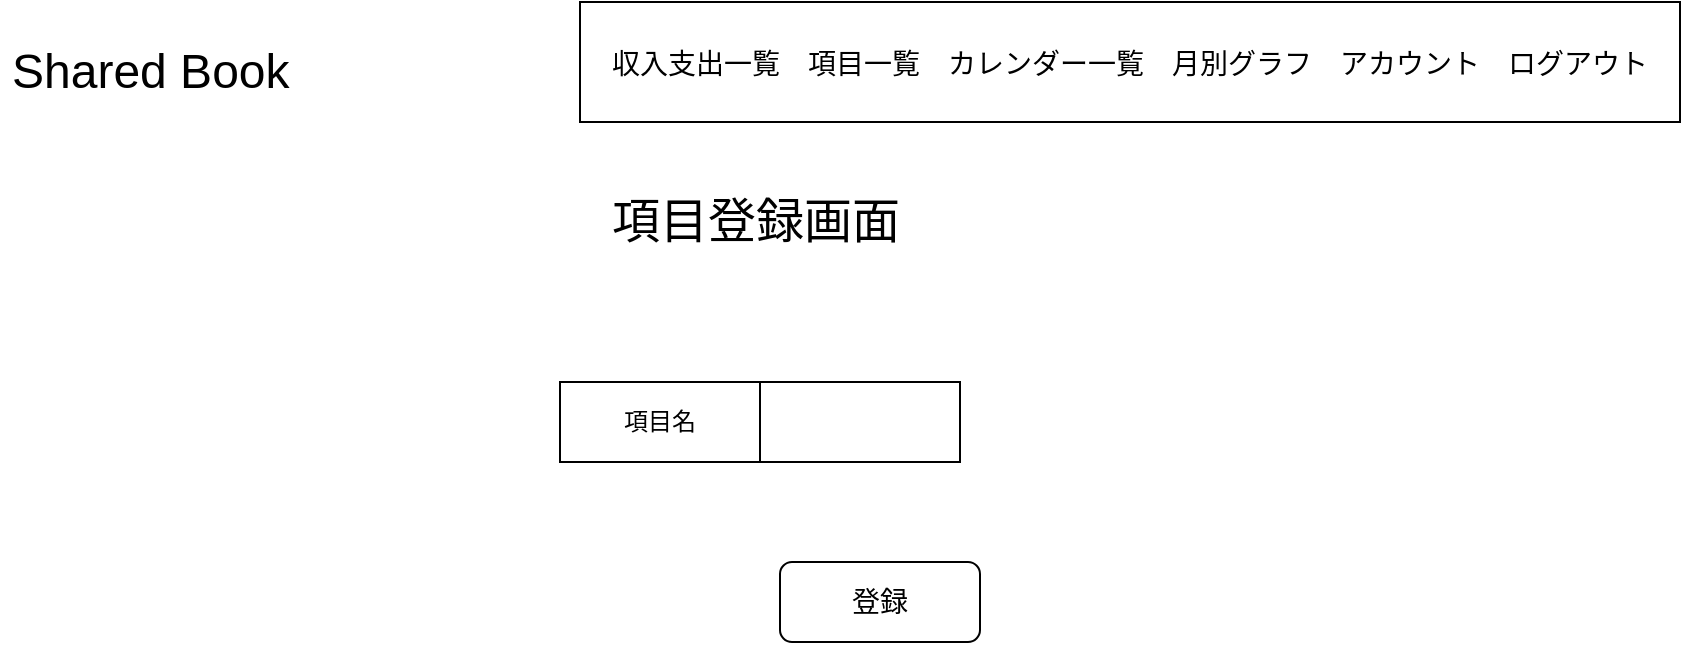 <mxfile>
    <diagram id="oMfzgM0PizHnzi49sd0O" name="Page-1">
        <mxGraphModel dx="901" dy="475" grid="1" gridSize="10" guides="1" tooltips="1" connect="1" arrows="1" fold="1" page="1" pageScale="1" pageWidth="850" pageHeight="1100" math="0" shadow="0">
            <root>
                <mxCell id="0"/>
                <mxCell id="1" parent="0"/>
                <mxCell id="2" value="&lt;font style=&quot;font-size: 24px;&quot;&gt;Shared Book&lt;/font&gt;" style="text;strokeColor=none;fillColor=none;align=left;verticalAlign=middle;spacingLeft=4;spacingRight=4;overflow=hidden;points=[[0,0.5],[1,0.5]];portConstraint=eastwest;rotatable=0;whiteSpace=wrap;html=1;" vertex="1" parent="1">
                    <mxGeometry x="10" y="10" width="190" height="50" as="geometry"/>
                </mxCell>
                <mxCell id="3" value="&lt;font style=&quot;font-size: 24px;&quot;&gt;項目登録画面&lt;/font&gt;" style="text;strokeColor=none;fillColor=none;align=left;verticalAlign=middle;spacingLeft=4;spacingRight=4;overflow=hidden;points=[[0,0.5],[1,0.5]];portConstraint=eastwest;rotatable=0;whiteSpace=wrap;html=1;" vertex="1" parent="1">
                    <mxGeometry x="310" y="85" width="230" height="50" as="geometry"/>
                </mxCell>
                <mxCell id="4" value="&lt;font style=&quot;font-size: 14px;&quot;&gt;収入支出一覧　項目一覧　カレンダー一覧　月別グラフ　アカウント　ログアウト&lt;/font&gt;" style="rounded=0;whiteSpace=wrap;html=1;fontSize=18;" vertex="1" parent="1">
                    <mxGeometry x="300" width="550" height="60" as="geometry"/>
                </mxCell>
                <mxCell id="5" value="" style="shape=table;html=1;whiteSpace=wrap;startSize=0;container=1;collapsible=0;childLayout=tableLayout;" vertex="1" parent="1">
                    <mxGeometry x="290" y="190" width="200" height="40" as="geometry"/>
                </mxCell>
                <mxCell id="6" value="" style="shape=tableRow;horizontal=0;startSize=0;swimlaneHead=0;swimlaneBody=0;top=0;left=0;bottom=0;right=0;collapsible=0;dropTarget=0;fillColor=none;points=[[0,0.5],[1,0.5]];portConstraint=eastwest;" vertex="1" parent="5">
                    <mxGeometry width="200" height="40" as="geometry"/>
                </mxCell>
                <mxCell id="7" value="項目名" style="shape=partialRectangle;html=1;whiteSpace=wrap;connectable=0;fillColor=none;top=0;left=0;bottom=0;right=0;overflow=hidden;" vertex="1" parent="6">
                    <mxGeometry width="100" height="40" as="geometry">
                        <mxRectangle width="100" height="40" as="alternateBounds"/>
                    </mxGeometry>
                </mxCell>
                <mxCell id="8" value="" style="shape=partialRectangle;html=1;whiteSpace=wrap;connectable=0;fillColor=none;top=0;left=0;bottom=0;right=0;overflow=hidden;" vertex="1" parent="6">
                    <mxGeometry x="100" width="100" height="40" as="geometry">
                        <mxRectangle width="100" height="40" as="alternateBounds"/>
                    </mxGeometry>
                </mxCell>
                <mxCell id="18" value="登録" style="rounded=1;whiteSpace=wrap;html=1;fontSize=14;" vertex="1" parent="1">
                    <mxGeometry x="400" y="280" width="100" height="40" as="geometry"/>
                </mxCell>
            </root>
        </mxGraphModel>
    </diagram>
</mxfile>